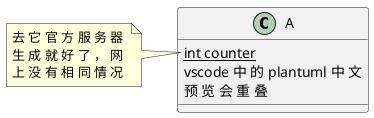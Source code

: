 @startuml 
class A {
{static} int counter
vscode 中 的 plantuml 中 文 
预 览 会 重 叠
}
note left of A::counter
  去 它 官 方 服 务 器 
  生 成 就 好 了 ， 网
  上 没 有 相 同 情 况
end note
@enduml